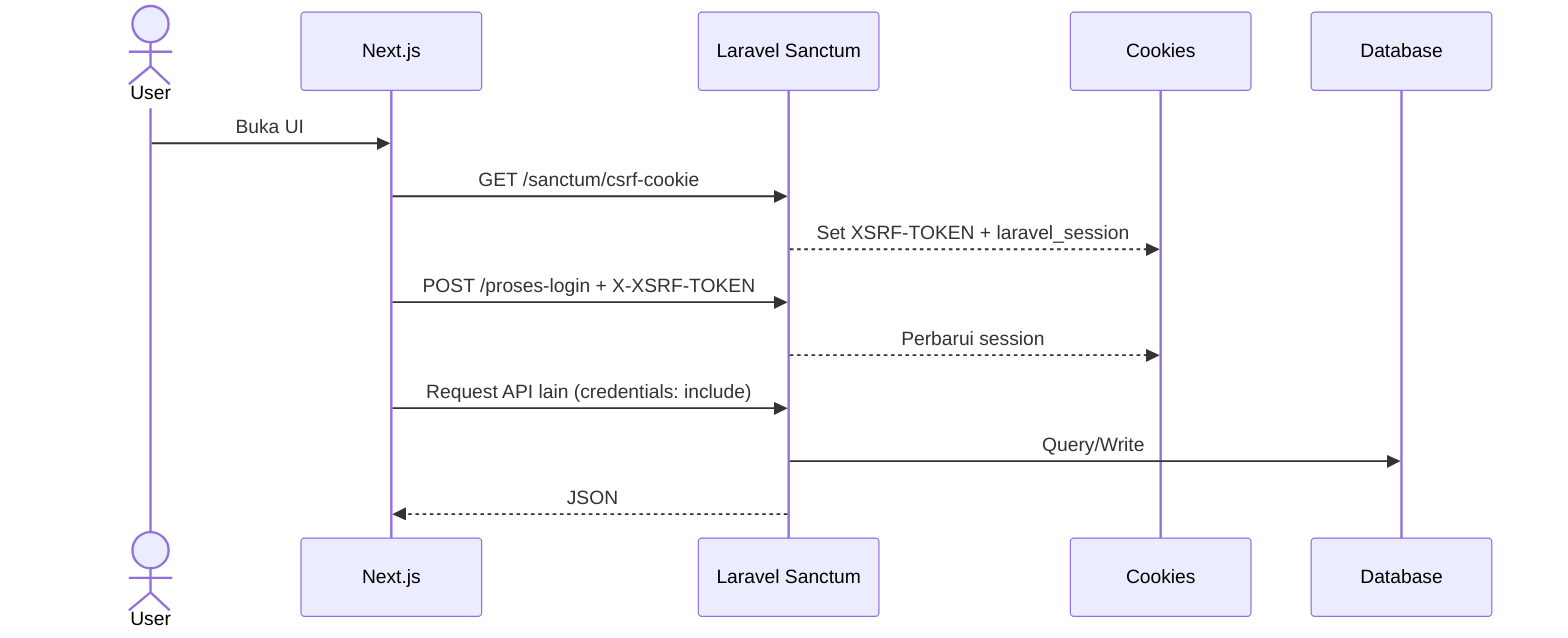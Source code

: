 sequenceDiagram
    actor User
    participant Next as Next.js
    participant API as Laravel Sanctum
    participant Cookie as Cookies
    participant DB as Database

    User->>Next: Buka UI
    Next->>API: GET /sanctum/csrf-cookie
    API-->>Cookie: Set XSRF-TOKEN + laravel_session

    Next->>API: POST /proses-login + X-XSRF-TOKEN
    API-->>Cookie: Perbarui session

    Next->>API: Request API lain (credentials: include)
    API->>DB: Query/Write
    API-->>Next: JSON